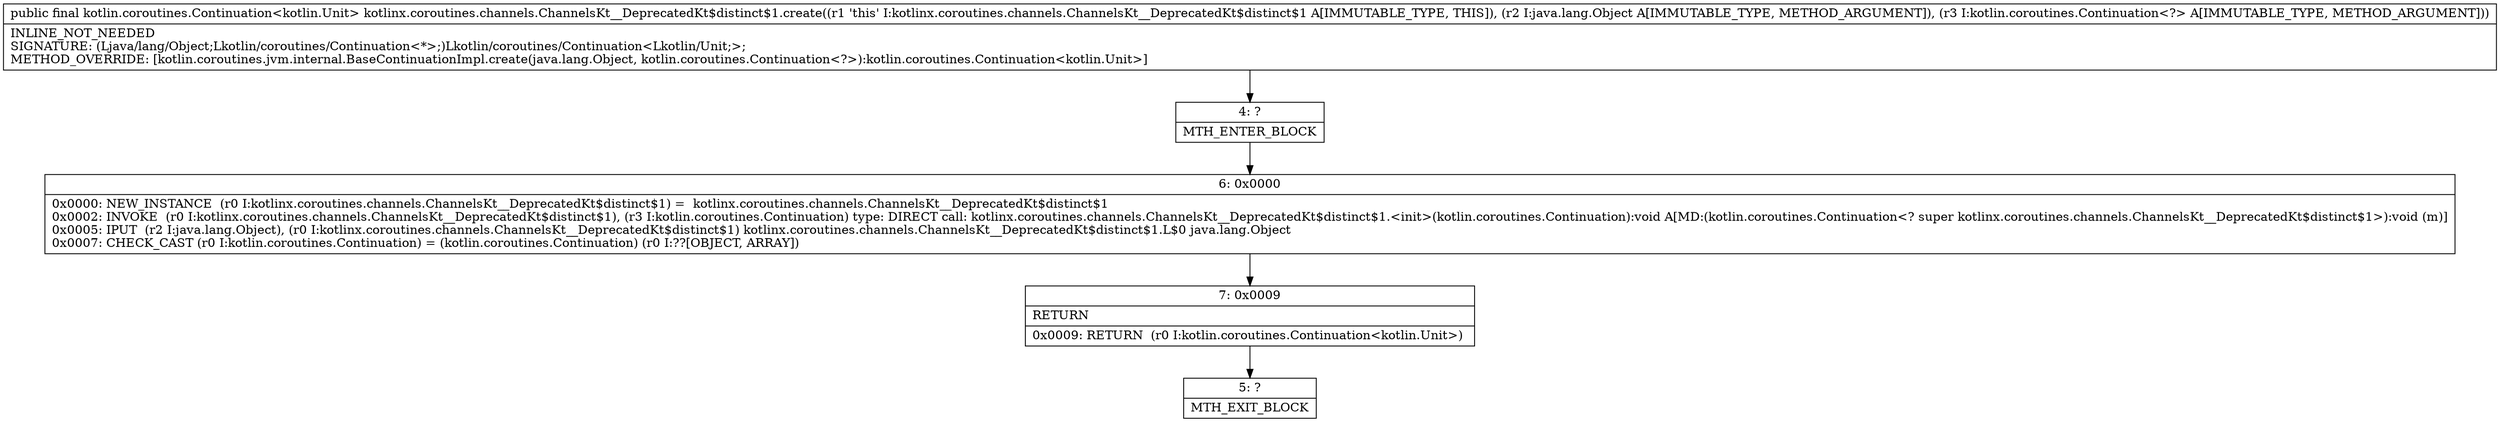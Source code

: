 digraph "CFG forkotlinx.coroutines.channels.ChannelsKt__DeprecatedKt$distinct$1.create(Ljava\/lang\/Object;Lkotlin\/coroutines\/Continuation;)Lkotlin\/coroutines\/Continuation;" {
Node_4 [shape=record,label="{4\:\ ?|MTH_ENTER_BLOCK\l}"];
Node_6 [shape=record,label="{6\:\ 0x0000|0x0000: NEW_INSTANCE  (r0 I:kotlinx.coroutines.channels.ChannelsKt__DeprecatedKt$distinct$1) =  kotlinx.coroutines.channels.ChannelsKt__DeprecatedKt$distinct$1 \l0x0002: INVOKE  (r0 I:kotlinx.coroutines.channels.ChannelsKt__DeprecatedKt$distinct$1), (r3 I:kotlin.coroutines.Continuation) type: DIRECT call: kotlinx.coroutines.channels.ChannelsKt__DeprecatedKt$distinct$1.\<init\>(kotlin.coroutines.Continuation):void A[MD:(kotlin.coroutines.Continuation\<? super kotlinx.coroutines.channels.ChannelsKt__DeprecatedKt$distinct$1\>):void (m)]\l0x0005: IPUT  (r2 I:java.lang.Object), (r0 I:kotlinx.coroutines.channels.ChannelsKt__DeprecatedKt$distinct$1) kotlinx.coroutines.channels.ChannelsKt__DeprecatedKt$distinct$1.L$0 java.lang.Object \l0x0007: CHECK_CAST (r0 I:kotlin.coroutines.Continuation) = (kotlin.coroutines.Continuation) (r0 I:??[OBJECT, ARRAY]) \l}"];
Node_7 [shape=record,label="{7\:\ 0x0009|RETURN\l|0x0009: RETURN  (r0 I:kotlin.coroutines.Continuation\<kotlin.Unit\>) \l}"];
Node_5 [shape=record,label="{5\:\ ?|MTH_EXIT_BLOCK\l}"];
MethodNode[shape=record,label="{public final kotlin.coroutines.Continuation\<kotlin.Unit\> kotlinx.coroutines.channels.ChannelsKt__DeprecatedKt$distinct$1.create((r1 'this' I:kotlinx.coroutines.channels.ChannelsKt__DeprecatedKt$distinct$1 A[IMMUTABLE_TYPE, THIS]), (r2 I:java.lang.Object A[IMMUTABLE_TYPE, METHOD_ARGUMENT]), (r3 I:kotlin.coroutines.Continuation\<?\> A[IMMUTABLE_TYPE, METHOD_ARGUMENT]))  | INLINE_NOT_NEEDED\lSIGNATURE: (Ljava\/lang\/Object;Lkotlin\/coroutines\/Continuation\<*\>;)Lkotlin\/coroutines\/Continuation\<Lkotlin\/Unit;\>;\lMETHOD_OVERRIDE: [kotlin.coroutines.jvm.internal.BaseContinuationImpl.create(java.lang.Object, kotlin.coroutines.Continuation\<?\>):kotlin.coroutines.Continuation\<kotlin.Unit\>]\l}"];
MethodNode -> Node_4;Node_4 -> Node_6;
Node_6 -> Node_7;
Node_7 -> Node_5;
}

